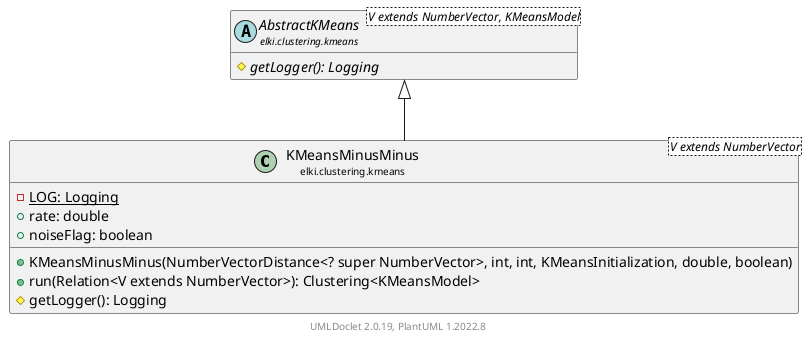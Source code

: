 @startuml
    remove .*\.(Instance|Par|Parameterizer|Factory)$
    set namespaceSeparator none
    hide empty fields
    hide empty methods

    class "<size:14>KMeansMinusMinus\n<size:10>elki.clustering.kmeans" as elki.clustering.kmeans.KMeansMinusMinus<V extends NumberVector> [[KMeansMinusMinus.html]] {
        {static} -LOG: Logging
        +rate: double
        +noiseFlag: boolean
        +KMeansMinusMinus(NumberVectorDistance<? super NumberVector>, int, int, KMeansInitialization, double, boolean)
        +run(Relation<V extends NumberVector>): Clustering<KMeansModel>
        #getLogger(): Logging
    }

    abstract class "<size:14>AbstractKMeans\n<size:10>elki.clustering.kmeans" as elki.clustering.kmeans.AbstractKMeans<V extends NumberVector, KMeansModel> [[AbstractKMeans.html]] {
        {abstract} #getLogger(): Logging
    }
    class "<size:14>KMeansMinusMinus.Instance\n<size:10>elki.clustering.kmeans" as elki.clustering.kmeans.KMeansMinusMinus.Instance [[KMeansMinusMinus.Instance.html]]
    class "<size:14>KMeansMinusMinus.Par\n<size:10>elki.clustering.kmeans" as elki.clustering.kmeans.KMeansMinusMinus.Par<V extends NumberVector> [[KMeansMinusMinus.Par.html]]

    elki.clustering.kmeans.AbstractKMeans <|-- elki.clustering.kmeans.KMeansMinusMinus
    elki.clustering.kmeans.KMeansMinusMinus +-- elki.clustering.kmeans.KMeansMinusMinus.Instance
    elki.clustering.kmeans.KMeansMinusMinus +-- elki.clustering.kmeans.KMeansMinusMinus.Par

    center footer UMLDoclet 2.0.19, PlantUML 1.2022.8
@enduml
